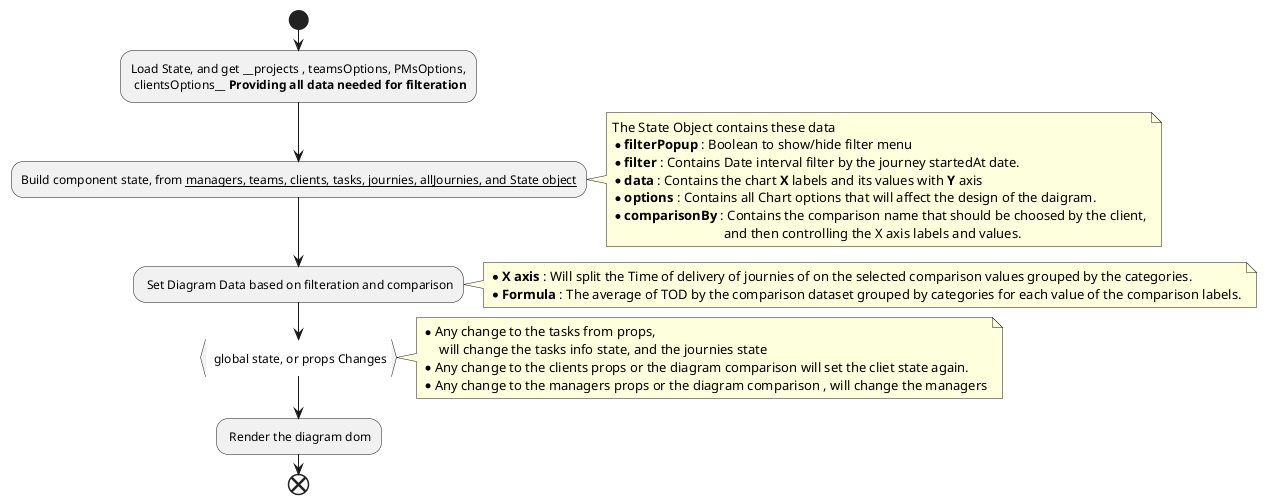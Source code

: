 @startuml
start 
:Load State, and get __projects , teamsOptions, PMsOptions,
 clientsOptions__ **Providing all data needed for filteration**;
:Build component state, from __managers, teams, clients, tasks, journies, allJournies, and State object__;
note right
The State Object contains these data 
*  **filterPopup** : Boolean to show/hide filter menu
*  **filter** : Contains Date interval filter by the journey startedAt date.
*  **data** : Contains the chart **X** labels and its values with **Y** axis
*  **options** : Contains all Chart options that will affect the design of the daigram.
*  **comparisonBy** : Contains the comparison name that should be choosed by the client,
                                 and then controlling the X axis labels and values.
end note
: Set Diagram Data based on filteration and comparison;
note right
* **X axis** : Will split the Time of delivery of journies of on the selected comparison values grouped by the categories.
* **Formula** : The average of TOD by the comparison dataset grouped by categories for each value of the comparison labels.
end note
: global state, or props Changes}
note right
* Any change to the tasks from props,
     will change the tasks info state, and the journies state
* Any change to the clients props or the diagram comparison will set the cliet state again.
* Any change to the managers props or the diagram comparison , will change the managers
end note
: Render the diagram dom;
end
@enduml